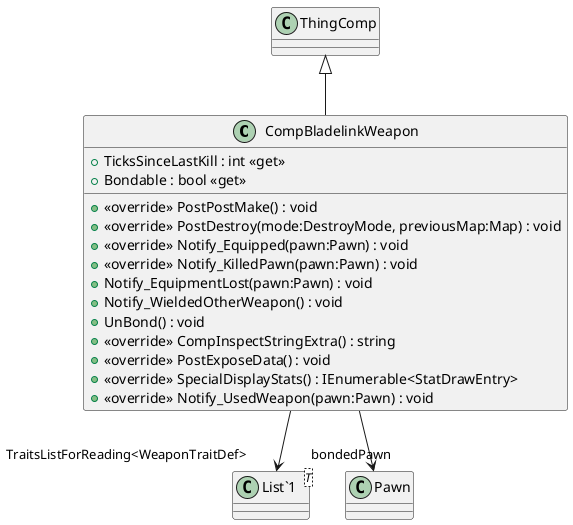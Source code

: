 @startuml
class CompBladelinkWeapon {
    + TicksSinceLastKill : int <<get>>
    + Bondable : bool <<get>>
    + <<override>> PostPostMake() : void
    + <<override>> PostDestroy(mode:DestroyMode, previousMap:Map) : void
    + <<override>> Notify_Equipped(pawn:Pawn) : void
    + <<override>> Notify_KilledPawn(pawn:Pawn) : void
    + Notify_EquipmentLost(pawn:Pawn) : void
    + Notify_WieldedOtherWeapon() : void
    + UnBond() : void
    + <<override>> CompInspectStringExtra() : string
    + <<override>> PostExposeData() : void
    + <<override>> SpecialDisplayStats() : IEnumerable<StatDrawEntry>
    + <<override>> Notify_UsedWeapon(pawn:Pawn) : void
}
class "List`1"<T> {
}
ThingComp <|-- CompBladelinkWeapon
CompBladelinkWeapon --> "bondedPawn" Pawn
CompBladelinkWeapon --> "TraitsListForReading<WeaponTraitDef>" "List`1"
@enduml
